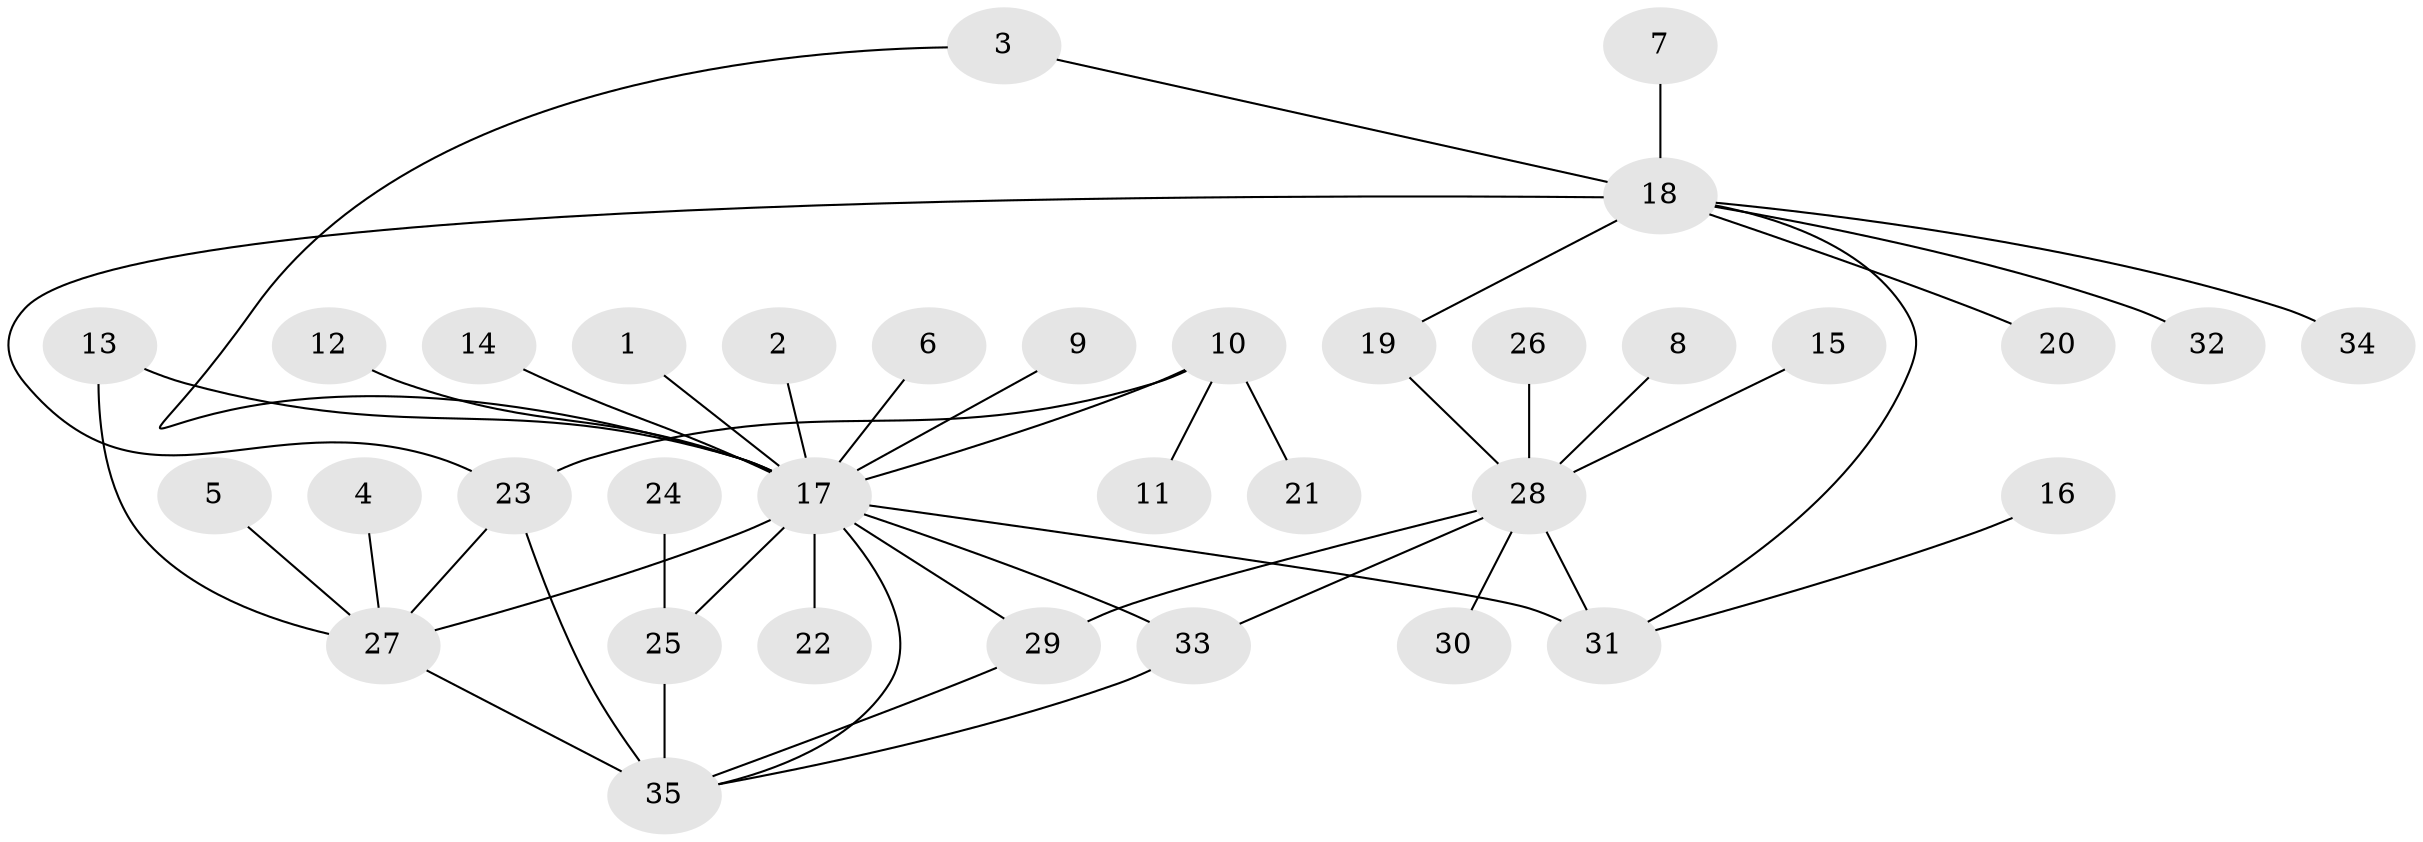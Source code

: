 // original degree distribution, {6: 0.017391304347826087, 23: 0.008695652173913044, 8: 0.017391304347826087, 4: 0.034782608695652174, 1: 0.5739130434782609, 2: 0.22608695652173913, 11: 0.008695652173913044, 14: 0.008695652173913044, 3: 0.06956521739130435, 13: 0.008695652173913044, 7: 0.008695652173913044, 5: 0.017391304347826087}
// Generated by graph-tools (version 1.1) at 2025/36/03/04/25 23:36:57]
// undirected, 35 vertices, 46 edges
graph export_dot {
  node [color=gray90,style=filled];
  1;
  2;
  3;
  4;
  5;
  6;
  7;
  8;
  9;
  10;
  11;
  12;
  13;
  14;
  15;
  16;
  17;
  18;
  19;
  20;
  21;
  22;
  23;
  24;
  25;
  26;
  27;
  28;
  29;
  30;
  31;
  32;
  33;
  34;
  35;
  1 -- 17 [weight=1.0];
  2 -- 17 [weight=1.0];
  3 -- 17 [weight=1.0];
  3 -- 18 [weight=1.0];
  4 -- 27 [weight=1.0];
  5 -- 27 [weight=1.0];
  6 -- 17 [weight=1.0];
  7 -- 18 [weight=1.0];
  8 -- 28 [weight=1.0];
  9 -- 17 [weight=1.0];
  10 -- 11 [weight=1.0];
  10 -- 17 [weight=1.0];
  10 -- 21 [weight=1.0];
  10 -- 23 [weight=1.0];
  12 -- 17 [weight=1.0];
  13 -- 17 [weight=1.0];
  13 -- 27 [weight=1.0];
  14 -- 17 [weight=1.0];
  15 -- 28 [weight=1.0];
  16 -- 31 [weight=1.0];
  17 -- 22 [weight=1.0];
  17 -- 25 [weight=2.0];
  17 -- 27 [weight=1.0];
  17 -- 29 [weight=1.0];
  17 -- 31 [weight=1.0];
  17 -- 33 [weight=1.0];
  17 -- 35 [weight=1.0];
  18 -- 19 [weight=2.0];
  18 -- 20 [weight=1.0];
  18 -- 23 [weight=1.0];
  18 -- 31 [weight=1.0];
  18 -- 32 [weight=1.0];
  18 -- 34 [weight=1.0];
  19 -- 28 [weight=1.0];
  23 -- 27 [weight=1.0];
  23 -- 35 [weight=1.0];
  24 -- 25 [weight=1.0];
  25 -- 35 [weight=3.0];
  26 -- 28 [weight=1.0];
  27 -- 35 [weight=1.0];
  28 -- 29 [weight=1.0];
  28 -- 30 [weight=1.0];
  28 -- 31 [weight=2.0];
  28 -- 33 [weight=1.0];
  29 -- 35 [weight=1.0];
  33 -- 35 [weight=1.0];
}
